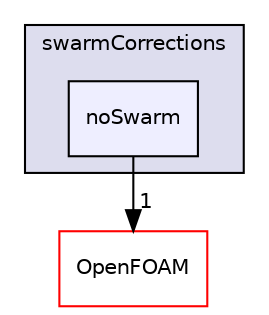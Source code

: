digraph "src/phaseSystemModels/reactingEulerFoam/interfacialModels/swarmCorrections/noSwarm" {
  bgcolor=transparent;
  compound=true
  node [ fontsize="10", fontname="Helvetica"];
  edge [ labelfontsize="10", labelfontname="Helvetica"];
  subgraph clusterdir_0629bbbf7d87e62c4201d93ac52b004c {
    graph [ bgcolor="#ddddee", pencolor="black", label="swarmCorrections" fontname="Helvetica", fontsize="10", URL="dir_0629bbbf7d87e62c4201d93ac52b004c.html"]
  dir_ee040039855ae149a98abd048f6a5ed3 [shape=box, label="noSwarm", style="filled", fillcolor="#eeeeff", pencolor="black", URL="dir_ee040039855ae149a98abd048f6a5ed3.html"];
  }
  dir_c5473ff19b20e6ec4dfe5c310b3778a8 [shape=box label="OpenFOAM" color="red" URL="dir_c5473ff19b20e6ec4dfe5c310b3778a8.html"];
  dir_ee040039855ae149a98abd048f6a5ed3->dir_c5473ff19b20e6ec4dfe5c310b3778a8 [headlabel="1", labeldistance=1.5 headhref="dir_003147_002151.html"];
}
